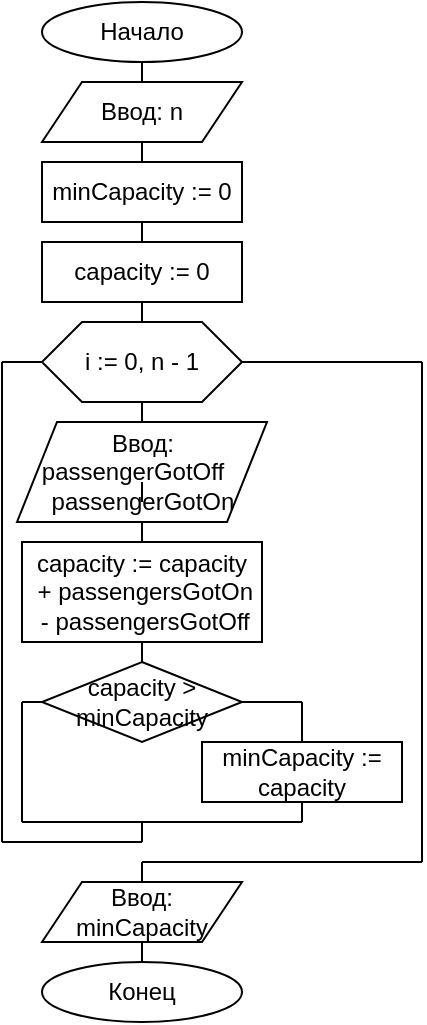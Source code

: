 <mxfile version="15.5.7" type="device"><diagram id="WMAAg1juAasqmX3lWnBQ" name="Page-1"><mxGraphModel dx="1038" dy="575" grid="1" gridSize="10" guides="1" tooltips="1" connect="1" arrows="1" fold="1" page="1" pageScale="1" pageWidth="827" pageHeight="1169" math="0" shadow="0"><root><mxCell id="0"/><mxCell id="1" parent="0"/><mxCell id="RV7uZxnrQD0wYZcoA5XC-1" value="Начало" style="ellipse;whiteSpace=wrap;html=1;" parent="1" vertex="1"><mxGeometry x="340" y="10" width="100" height="30" as="geometry"/></mxCell><mxCell id="RV7uZxnrQD0wYZcoA5XC-73" value="Конец" style="ellipse;whiteSpace=wrap;html=1;" parent="1" vertex="1"><mxGeometry x="340" y="490" width="100" height="30" as="geometry"/></mxCell><mxCell id="xBE8E4Z-0MAYFoLfBJyc-4" value="Ввод: n" style="shape=parallelogram;perimeter=parallelogramPerimeter;whiteSpace=wrap;html=1;fixedSize=1;" parent="1" vertex="1"><mxGeometry x="340" y="50" width="100" height="30" as="geometry"/></mxCell><mxCell id="xBE8E4Z-0MAYFoLfBJyc-5" value="minCapacity := 0" style="rounded=0;whiteSpace=wrap;html=1;" parent="1" vertex="1"><mxGeometry x="340" y="90" width="100" height="30" as="geometry"/></mxCell><mxCell id="xBE8E4Z-0MAYFoLfBJyc-6" value="capacity := 0" style="rounded=0;whiteSpace=wrap;html=1;" parent="1" vertex="1"><mxGeometry x="340" y="130" width="100" height="30" as="geometry"/></mxCell><mxCell id="xBE8E4Z-0MAYFoLfBJyc-7" value="i := 0, n - 1" style="shape=hexagon;perimeter=hexagonPerimeter2;whiteSpace=wrap;html=1;fixedSize=1;" parent="1" vertex="1"><mxGeometry x="340" y="170" width="100" height="40" as="geometry"/></mxCell><mxCell id="xBE8E4Z-0MAYFoLfBJyc-8" value="Ввод:&lt;br&gt;passengerGotOff&amp;nbsp; &amp;nbsp;&lt;br&gt;passengerGotOn" style="shape=parallelogram;perimeter=parallelogramPerimeter;whiteSpace=wrap;html=1;fixedSize=1;" parent="1" vertex="1"><mxGeometry x="327.5" y="220" width="125" height="50" as="geometry"/></mxCell><mxCell id="xBE8E4Z-0MAYFoLfBJyc-11" value="capacity := capacity&lt;br&gt;&amp;nbsp;+ passengersGotOn&lt;br&gt;&amp;nbsp;- passengersGotOff" style="rounded=0;whiteSpace=wrap;html=1;" parent="1" vertex="1"><mxGeometry x="330" y="280" width="120" height="50" as="geometry"/></mxCell><mxCell id="xBE8E4Z-0MAYFoLfBJyc-16" style="edgeStyle=orthogonalEdgeStyle;rounded=0;orthogonalLoop=1;jettySize=auto;html=1;exitX=0.5;exitY=1;exitDx=0;exitDy=0;" parent="1" source="xBE8E4Z-0MAYFoLfBJyc-11" target="xBE8E4Z-0MAYFoLfBJyc-11" edge="1"><mxGeometry relative="1" as="geometry"/></mxCell><mxCell id="xBE8E4Z-0MAYFoLfBJyc-17" value="capacity &amp;gt; minCapacity" style="rhombus;whiteSpace=wrap;html=1;" parent="1" vertex="1"><mxGeometry x="340" y="340" width="100" height="40" as="geometry"/></mxCell><mxCell id="xBE8E4Z-0MAYFoLfBJyc-18" value="minCapacity := capacity" style="rounded=0;whiteSpace=wrap;html=1;" parent="1" vertex="1"><mxGeometry x="420" y="380" width="100" height="30" as="geometry"/></mxCell><mxCell id="xBE8E4Z-0MAYFoLfBJyc-19" value="" style="endArrow=none;html=1;rounded=0;entryX=0.5;entryY=1;entryDx=0;entryDy=0;exitX=0.5;exitY=0;exitDx=0;exitDy=0;" parent="1" source="xBE8E4Z-0MAYFoLfBJyc-4" target="RV7uZxnrQD0wYZcoA5XC-1" edge="1"><mxGeometry width="50" height="50" relative="1" as="geometry"><mxPoint x="350" y="260" as="sourcePoint"/><mxPoint x="400" y="210" as="targetPoint"/></mxGeometry></mxCell><mxCell id="xBE8E4Z-0MAYFoLfBJyc-20" value="" style="endArrow=none;html=1;rounded=0;exitX=0.5;exitY=1;exitDx=0;exitDy=0;" parent="1" source="xBE8E4Z-0MAYFoLfBJyc-4" edge="1"><mxGeometry width="50" height="50" relative="1" as="geometry"><mxPoint x="360" y="220" as="sourcePoint"/><mxPoint x="390" y="90" as="targetPoint"/></mxGeometry></mxCell><mxCell id="xBE8E4Z-0MAYFoLfBJyc-21" value="" style="endArrow=none;html=1;rounded=0;exitX=0.5;exitY=1;exitDx=0;exitDy=0;entryX=0.5;entryY=0;entryDx=0;entryDy=0;" parent="1" source="xBE8E4Z-0MAYFoLfBJyc-5" target="xBE8E4Z-0MAYFoLfBJyc-6" edge="1"><mxGeometry width="50" height="50" relative="1" as="geometry"><mxPoint x="360" y="180" as="sourcePoint"/><mxPoint x="410" y="130" as="targetPoint"/></mxGeometry></mxCell><mxCell id="xBE8E4Z-0MAYFoLfBJyc-22" value="" style="endArrow=none;html=1;rounded=0;exitX=0.5;exitY=1;exitDx=0;exitDy=0;entryX=0.5;entryY=0;entryDx=0;entryDy=0;" parent="1" source="xBE8E4Z-0MAYFoLfBJyc-6" target="xBE8E4Z-0MAYFoLfBJyc-7" edge="1"><mxGeometry width="50" height="50" relative="1" as="geometry"><mxPoint x="360" y="180" as="sourcePoint"/><mxPoint x="410" y="130" as="targetPoint"/></mxGeometry></mxCell><mxCell id="xBE8E4Z-0MAYFoLfBJyc-23" value="" style="endArrow=none;html=1;rounded=0;exitX=0.5;exitY=0;exitDx=0;exitDy=0;entryX=0.5;entryY=1;entryDx=0;entryDy=0;" parent="1" source="xBE8E4Z-0MAYFoLfBJyc-8" target="xBE8E4Z-0MAYFoLfBJyc-7" edge="1"><mxGeometry width="50" height="50" relative="1" as="geometry"><mxPoint x="360" y="220" as="sourcePoint"/><mxPoint x="410" y="170" as="targetPoint"/></mxGeometry></mxCell><mxCell id="xBE8E4Z-0MAYFoLfBJyc-25" value="" style="endArrow=none;html=1;rounded=0;exitX=0.5;exitY=1;exitDx=0;exitDy=0;entryX=0.5;entryY=0;entryDx=0;entryDy=0;" parent="1" edge="1"><mxGeometry width="50" height="50" relative="1" as="geometry"><mxPoint x="390" y="250" as="sourcePoint"/><mxPoint x="390" y="260" as="targetPoint"/></mxGeometry></mxCell><mxCell id="xBE8E4Z-0MAYFoLfBJyc-26" value="" style="endArrow=none;html=1;rounded=0;exitX=0.5;exitY=1;exitDx=0;exitDy=0;entryX=0.5;entryY=0;entryDx=0;entryDy=0;" parent="1" source="xBE8E4Z-0MAYFoLfBJyc-8" target="xBE8E4Z-0MAYFoLfBJyc-11" edge="1"><mxGeometry width="50" height="50" relative="1" as="geometry"><mxPoint x="390" y="290" as="sourcePoint"/><mxPoint x="410" y="250" as="targetPoint"/></mxGeometry></mxCell><mxCell id="xBE8E4Z-0MAYFoLfBJyc-27" value="" style="endArrow=none;html=1;rounded=0;exitX=0.5;exitY=0;exitDx=0;exitDy=0;entryX=0.5;entryY=1;entryDx=0;entryDy=0;" parent="1" source="xBE8E4Z-0MAYFoLfBJyc-17" target="xBE8E4Z-0MAYFoLfBJyc-11" edge="1"><mxGeometry width="50" height="50" relative="1" as="geometry"><mxPoint x="360" y="340" as="sourcePoint"/><mxPoint x="410" y="290" as="targetPoint"/></mxGeometry></mxCell><mxCell id="xBE8E4Z-0MAYFoLfBJyc-28" value="" style="endArrow=none;html=1;rounded=0;exitX=0.5;exitY=0;exitDx=0;exitDy=0;" parent="1" source="xBE8E4Z-0MAYFoLfBJyc-18" edge="1"><mxGeometry width="50" height="50" relative="1" as="geometry"><mxPoint x="370" y="410" as="sourcePoint"/><mxPoint x="470" y="360" as="targetPoint"/></mxGeometry></mxCell><mxCell id="xBE8E4Z-0MAYFoLfBJyc-29" value="" style="endArrow=none;html=1;rounded=0;exitX=1;exitY=0.5;exitDx=0;exitDy=0;" parent="1" source="xBE8E4Z-0MAYFoLfBJyc-17" edge="1"><mxGeometry width="50" height="50" relative="1" as="geometry"><mxPoint x="370" y="410" as="sourcePoint"/><mxPoint x="470" y="360" as="targetPoint"/></mxGeometry></mxCell><mxCell id="xBE8E4Z-0MAYFoLfBJyc-30" value="" style="endArrow=none;html=1;rounded=0;exitX=0;exitY=0.5;exitDx=0;exitDy=0;" parent="1" source="xBE8E4Z-0MAYFoLfBJyc-17" edge="1"><mxGeometry width="50" height="50" relative="1" as="geometry"><mxPoint x="370" y="410" as="sourcePoint"/><mxPoint x="330" y="360" as="targetPoint"/></mxGeometry></mxCell><mxCell id="xBE8E4Z-0MAYFoLfBJyc-31" value="" style="endArrow=none;html=1;rounded=0;exitX=0.5;exitY=1;exitDx=0;exitDy=0;" parent="1" source="xBE8E4Z-0MAYFoLfBJyc-18" edge="1"><mxGeometry width="50" height="50" relative="1" as="geometry"><mxPoint x="370" y="410" as="sourcePoint"/><mxPoint x="470" y="420" as="targetPoint"/></mxGeometry></mxCell><mxCell id="xBE8E4Z-0MAYFoLfBJyc-32" value="" style="endArrow=none;html=1;rounded=0;" parent="1" edge="1"><mxGeometry width="50" height="50" relative="1" as="geometry"><mxPoint x="470" y="420" as="sourcePoint"/><mxPoint x="330" y="420" as="targetPoint"/></mxGeometry></mxCell><mxCell id="xBE8E4Z-0MAYFoLfBJyc-33" value="" style="endArrow=none;html=1;rounded=0;" parent="1" edge="1"><mxGeometry width="50" height="50" relative="1" as="geometry"><mxPoint x="330" y="420" as="sourcePoint"/><mxPoint x="330" y="360" as="targetPoint"/></mxGeometry></mxCell><mxCell id="xBE8E4Z-0MAYFoLfBJyc-34" value="" style="endArrow=none;html=1;rounded=0;" parent="1" edge="1"><mxGeometry width="50" height="50" relative="1" as="geometry"><mxPoint x="390" y="420" as="sourcePoint"/><mxPoint x="390" y="430" as="targetPoint"/></mxGeometry></mxCell><mxCell id="xBE8E4Z-0MAYFoLfBJyc-35" value="" style="endArrow=none;html=1;rounded=0;" parent="1" edge="1"><mxGeometry width="50" height="50" relative="1" as="geometry"><mxPoint x="390" y="430" as="sourcePoint"/><mxPoint x="320" y="430" as="targetPoint"/></mxGeometry></mxCell><mxCell id="xBE8E4Z-0MAYFoLfBJyc-36" value="" style="endArrow=none;html=1;rounded=0;" parent="1" edge="1"><mxGeometry width="50" height="50" relative="1" as="geometry"><mxPoint x="320" y="430" as="sourcePoint"/><mxPoint x="320" y="190" as="targetPoint"/></mxGeometry></mxCell><mxCell id="xBE8E4Z-0MAYFoLfBJyc-37" value="" style="endArrow=none;html=1;rounded=0;entryX=0;entryY=0.5;entryDx=0;entryDy=0;" parent="1" target="xBE8E4Z-0MAYFoLfBJyc-7" edge="1"><mxGeometry width="50" height="50" relative="1" as="geometry"><mxPoint x="320" y="190" as="sourcePoint"/><mxPoint x="440" y="250" as="targetPoint"/></mxGeometry></mxCell><mxCell id="xBE8E4Z-0MAYFoLfBJyc-38" value="" style="endArrow=none;html=1;rounded=0;" parent="1" edge="1"><mxGeometry width="50" height="50" relative="1" as="geometry"><mxPoint x="530" y="440" as="sourcePoint"/><mxPoint x="530" y="190" as="targetPoint"/></mxGeometry></mxCell><mxCell id="xBE8E4Z-0MAYFoLfBJyc-39" value="" style="endArrow=none;html=1;rounded=0;exitX=1;exitY=0.5;exitDx=0;exitDy=0;" parent="1" source="xBE8E4Z-0MAYFoLfBJyc-7" edge="1"><mxGeometry width="50" height="50" relative="1" as="geometry"><mxPoint x="480" y="310" as="sourcePoint"/><mxPoint x="530" y="190" as="targetPoint"/></mxGeometry></mxCell><mxCell id="xBE8E4Z-0MAYFoLfBJyc-40" value="" style="endArrow=none;html=1;rounded=0;" parent="1" edge="1"><mxGeometry width="50" height="50" relative="1" as="geometry"><mxPoint x="530" y="440" as="sourcePoint"/><mxPoint x="390" y="440" as="targetPoint"/></mxGeometry></mxCell><mxCell id="xBE8E4Z-0MAYFoLfBJyc-41" value="Ввод: minCapacity" style="shape=parallelogram;perimeter=parallelogramPerimeter;whiteSpace=wrap;html=1;fixedSize=1;" parent="1" vertex="1"><mxGeometry x="340" y="450" width="100" height="30" as="geometry"/></mxCell><mxCell id="xBE8E4Z-0MAYFoLfBJyc-42" value="" style="endArrow=none;html=1;rounded=0;entryX=0.5;entryY=0;entryDx=0;entryDy=0;" parent="1" target="xBE8E4Z-0MAYFoLfBJyc-41" edge="1"><mxGeometry width="50" height="50" relative="1" as="geometry"><mxPoint x="390" y="440" as="sourcePoint"/><mxPoint x="520" y="250" as="targetPoint"/></mxGeometry></mxCell><mxCell id="xBE8E4Z-0MAYFoLfBJyc-43" value="" style="endArrow=none;html=1;rounded=0;exitX=0.5;exitY=0;exitDx=0;exitDy=0;entryX=0.5;entryY=1;entryDx=0;entryDy=0;" parent="1" source="RV7uZxnrQD0wYZcoA5XC-73" target="xBE8E4Z-0MAYFoLfBJyc-41" edge="1"><mxGeometry width="50" height="50" relative="1" as="geometry"><mxPoint x="370" y="520" as="sourcePoint"/><mxPoint x="420" y="470" as="targetPoint"/></mxGeometry></mxCell></root></mxGraphModel></diagram></mxfile>